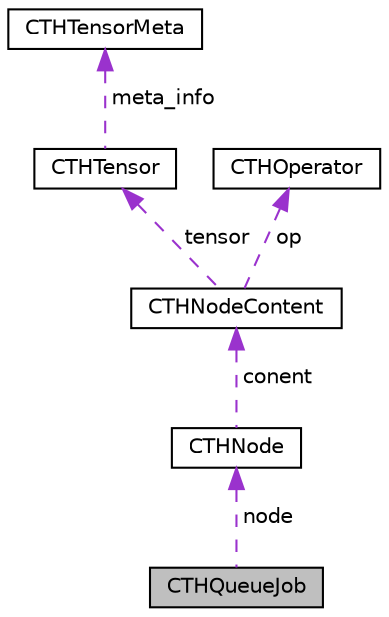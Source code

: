 digraph "CTHQueueJob"
{
 // LATEX_PDF_SIZE
  edge [fontname="Helvetica",fontsize="10",labelfontname="Helvetica",labelfontsize="10"];
  node [fontname="Helvetica",fontsize="10",shape=record];
  Node1 [label="CTHQueueJob",height=0.2,width=0.4,color="black", fillcolor="grey75", style="filled", fontcolor="black",tooltip=" "];
  Node2 -> Node1 [dir="back",color="darkorchid3",fontsize="10",style="dashed",label=" node" ,fontname="Helvetica"];
  Node2 [label="CTHNode",height=0.2,width=0.4,color="black", fillcolor="white", style="filled",URL="$structCTHNode.html",tooltip=" "];
  Node3 -> Node2 [dir="back",color="darkorchid3",fontsize="10",style="dashed",label=" conent" ,fontname="Helvetica"];
  Node3 [label="CTHNodeContent",height=0.2,width=0.4,color="black", fillcolor="white", style="filled",URL="$unionCTHNodeContent.html",tooltip=" "];
  Node4 -> Node3 [dir="back",color="darkorchid3",fontsize="10",style="dashed",label=" tensor" ,fontname="Helvetica"];
  Node4 [label="CTHTensor",height=0.2,width=0.4,color="black", fillcolor="white", style="filled",URL="$structCTHTensor.html",tooltip=" "];
  Node5 -> Node4 [dir="back",color="darkorchid3",fontsize="10",style="dashed",label=" meta_info" ,fontname="Helvetica"];
  Node5 [label="CTHTensorMeta",height=0.2,width=0.4,color="black", fillcolor="white", style="filled",URL="$structCTHTensorMeta.html",tooltip=" "];
  Node6 -> Node3 [dir="back",color="darkorchid3",fontsize="10",style="dashed",label=" op" ,fontname="Helvetica"];
  Node6 [label="CTHOperator",height=0.2,width=0.4,color="black", fillcolor="white", style="filled",URL="$structCTHOperator.html",tooltip=" "];
}

